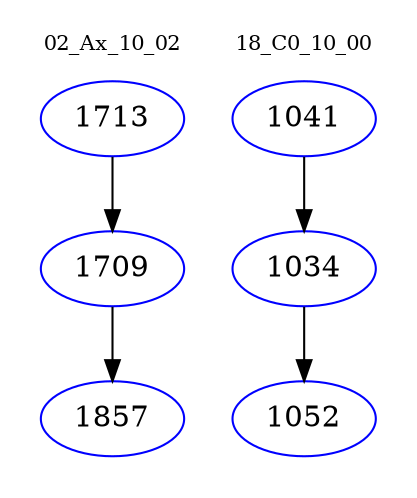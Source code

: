 digraph{
subgraph cluster_0 {
color = white
label = "02_Ax_10_02";
fontsize=10;
T0_1713 [label="1713", color="blue"]
T0_1713 -> T0_1709 [color="black"]
T0_1709 [label="1709", color="blue"]
T0_1709 -> T0_1857 [color="black"]
T0_1857 [label="1857", color="blue"]
}
subgraph cluster_1 {
color = white
label = "18_C0_10_00";
fontsize=10;
T1_1041 [label="1041", color="blue"]
T1_1041 -> T1_1034 [color="black"]
T1_1034 [label="1034", color="blue"]
T1_1034 -> T1_1052 [color="black"]
T1_1052 [label="1052", color="blue"]
}
}
